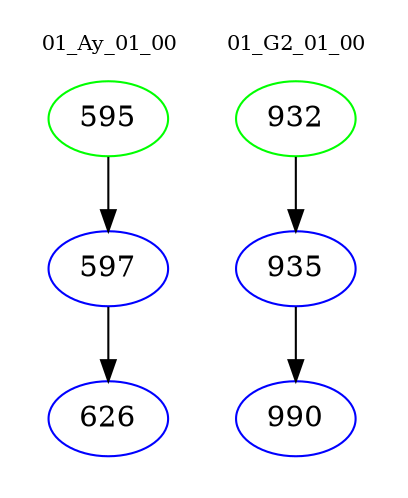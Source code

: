 digraph{
subgraph cluster_0 {
color = white
label = "01_Ay_01_00";
fontsize=10;
T0_595 [label="595", color="green"]
T0_595 -> T0_597 [color="black"]
T0_597 [label="597", color="blue"]
T0_597 -> T0_626 [color="black"]
T0_626 [label="626", color="blue"]
}
subgraph cluster_1 {
color = white
label = "01_G2_01_00";
fontsize=10;
T1_932 [label="932", color="green"]
T1_932 -> T1_935 [color="black"]
T1_935 [label="935", color="blue"]
T1_935 -> T1_990 [color="black"]
T1_990 [label="990", color="blue"]
}
}

